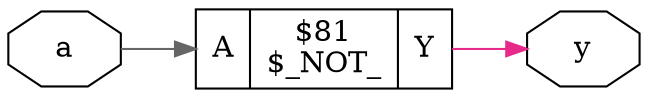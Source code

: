 digraph "inverter" {
rankdir="LR";
remincross=true;
n1 [ shape=octagon, label="a", color="black", fontcolor="black"];
n2 [ shape=octagon, label="y", color="black", fontcolor="black"];
c5 [ shape=record, label="{{<p3> A}|$81\n$_NOT_|{<p4> Y}}",  ];
n1:e -> c5:p3:w [colorscheme="dark28", color="8", fontcolor="8", label=""];
c5:p4:e -> n2:w [colorscheme="dark28", color="4", fontcolor="4", label=""];
}
